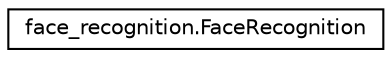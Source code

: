 digraph "Graphical Class Hierarchy"
{
 // LATEX_PDF_SIZE
  edge [fontname="Helvetica",fontsize="10",labelfontname="Helvetica",labelfontsize="10"];
  node [fontname="Helvetica",fontsize="10",shape=record];
  rankdir="LR";
  Node0 [label="face_recognition.FaceRecognition",height=0.2,width=0.4,color="black", fillcolor="white", style="filled",URL="$classface__recognition_1_1_face_recognition.html",tooltip="Face recognition class contains everything that is stored about faces and how the data is stored and ..."];
}
